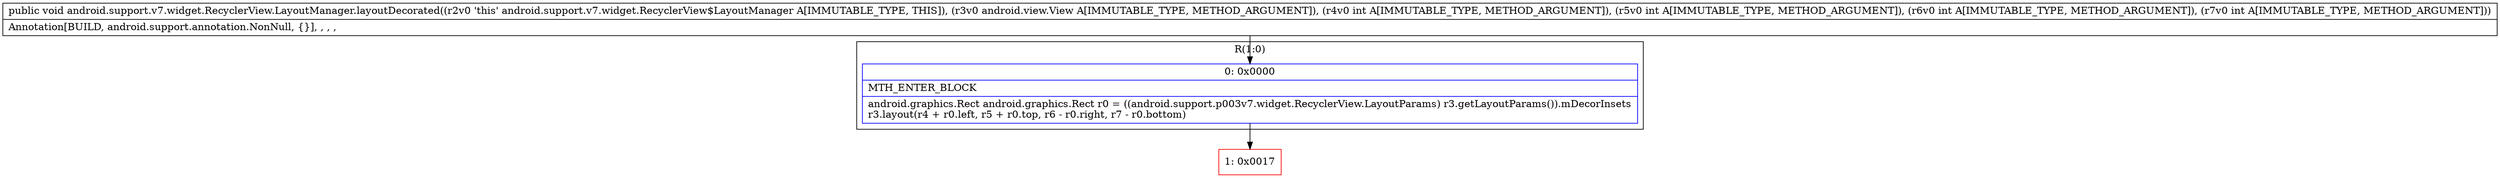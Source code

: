 digraph "CFG forandroid.support.v7.widget.RecyclerView.LayoutManager.layoutDecorated(Landroid\/view\/View;IIII)V" {
subgraph cluster_Region_365891917 {
label = "R(1:0)";
node [shape=record,color=blue];
Node_0 [shape=record,label="{0\:\ 0x0000|MTH_ENTER_BLOCK\l|android.graphics.Rect android.graphics.Rect r0 = ((android.support.p003v7.widget.RecyclerView.LayoutParams) r3.getLayoutParams()).mDecorInsets\lr3.layout(r4 + r0.left, r5 + r0.top, r6 \- r0.right, r7 \- r0.bottom)\l}"];
}
Node_1 [shape=record,color=red,label="{1\:\ 0x0017}"];
MethodNode[shape=record,label="{public void android.support.v7.widget.RecyclerView.LayoutManager.layoutDecorated((r2v0 'this' android.support.v7.widget.RecyclerView$LayoutManager A[IMMUTABLE_TYPE, THIS]), (r3v0 android.view.View A[IMMUTABLE_TYPE, METHOD_ARGUMENT]), (r4v0 int A[IMMUTABLE_TYPE, METHOD_ARGUMENT]), (r5v0 int A[IMMUTABLE_TYPE, METHOD_ARGUMENT]), (r6v0 int A[IMMUTABLE_TYPE, METHOD_ARGUMENT]), (r7v0 int A[IMMUTABLE_TYPE, METHOD_ARGUMENT]))  | Annotation[BUILD, android.support.annotation.NonNull, \{\}], , , , \l}"];
MethodNode -> Node_0;
Node_0 -> Node_1;
}

